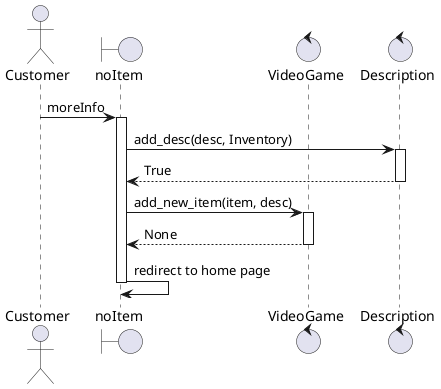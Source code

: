 @startuml moreInfo
actor Customer
boundary "noItem" as noItem
control "VideoGame" as item
control "Description" as desc
Customer -> noItem: moreInfo
activate noItem
noItem -> desc: add_desc(desc, Inventory)
activate desc
desc --> noItem: True
deactivate desc
noItem -> item: add_new_item(item, desc)
activate item
item --> noItem: None
deactivate item
noItem -> noItem: redirect to home page
deactivate noItem
@enduml